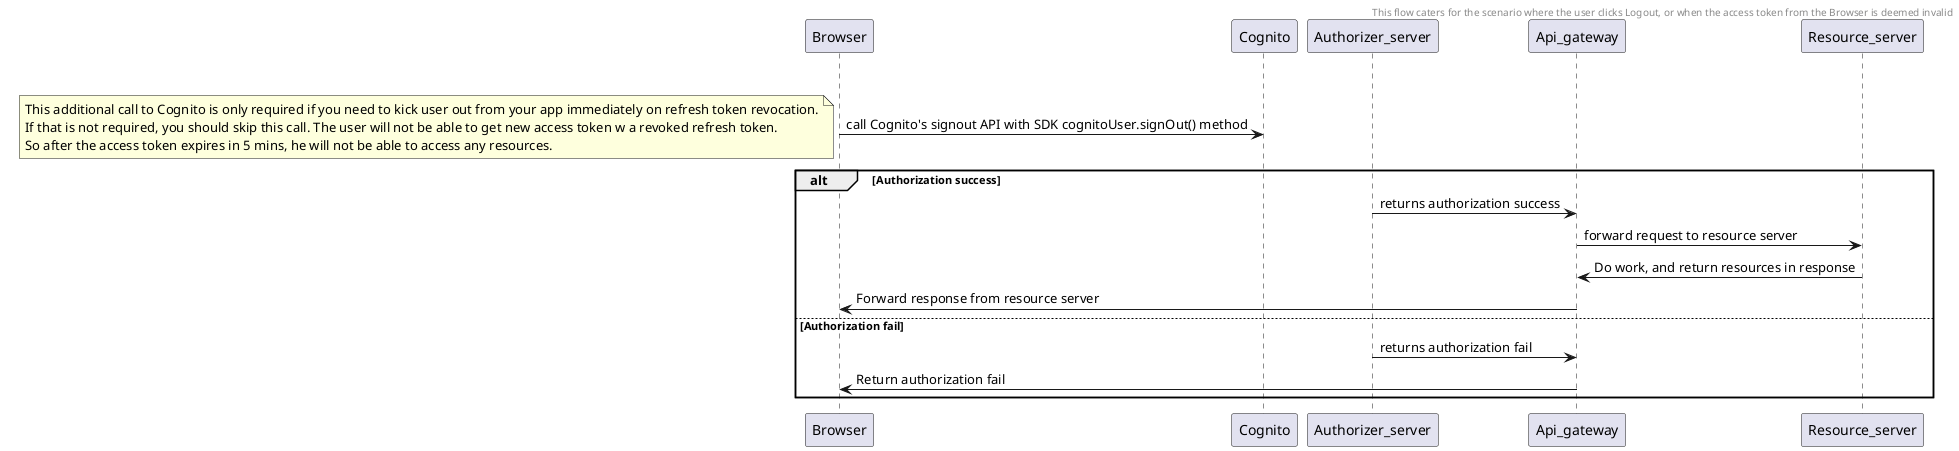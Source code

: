 @startuml

header
This flow caters for the scenario where the user clicks Logout, or when the access token from the Browser is deemed invalid
endheader

participant Browser
participant Cognito

alt Logout from the current session only
Browser -> Cognito: call Cognito's signout API with SDK cognitoUser.signOut() method

note left
This additional call to Cognito is only required if you need to kick user out from your app immediately on refresh token revocation.
If that is not required, you should skip this call. The user will not be able to get new access token w a revoked refresh token.
So after the access token expires in 5 mins, he will not be able to access any resources.
end note
alt Authorization success
Authorizer_server -> Api_gateway: returns authorization success
Api_gateway->Resource_server: forward request to resource server
Resource_server->Api_gateway: Do work, and return resources in response
Api_gateway->Browser: Forward response from resource server

else Authorization fail
Authorizer_server -> Api_gateway: returns authorization fail
Api_gateway -> Browser: Return authorization fail
end


@enduml
